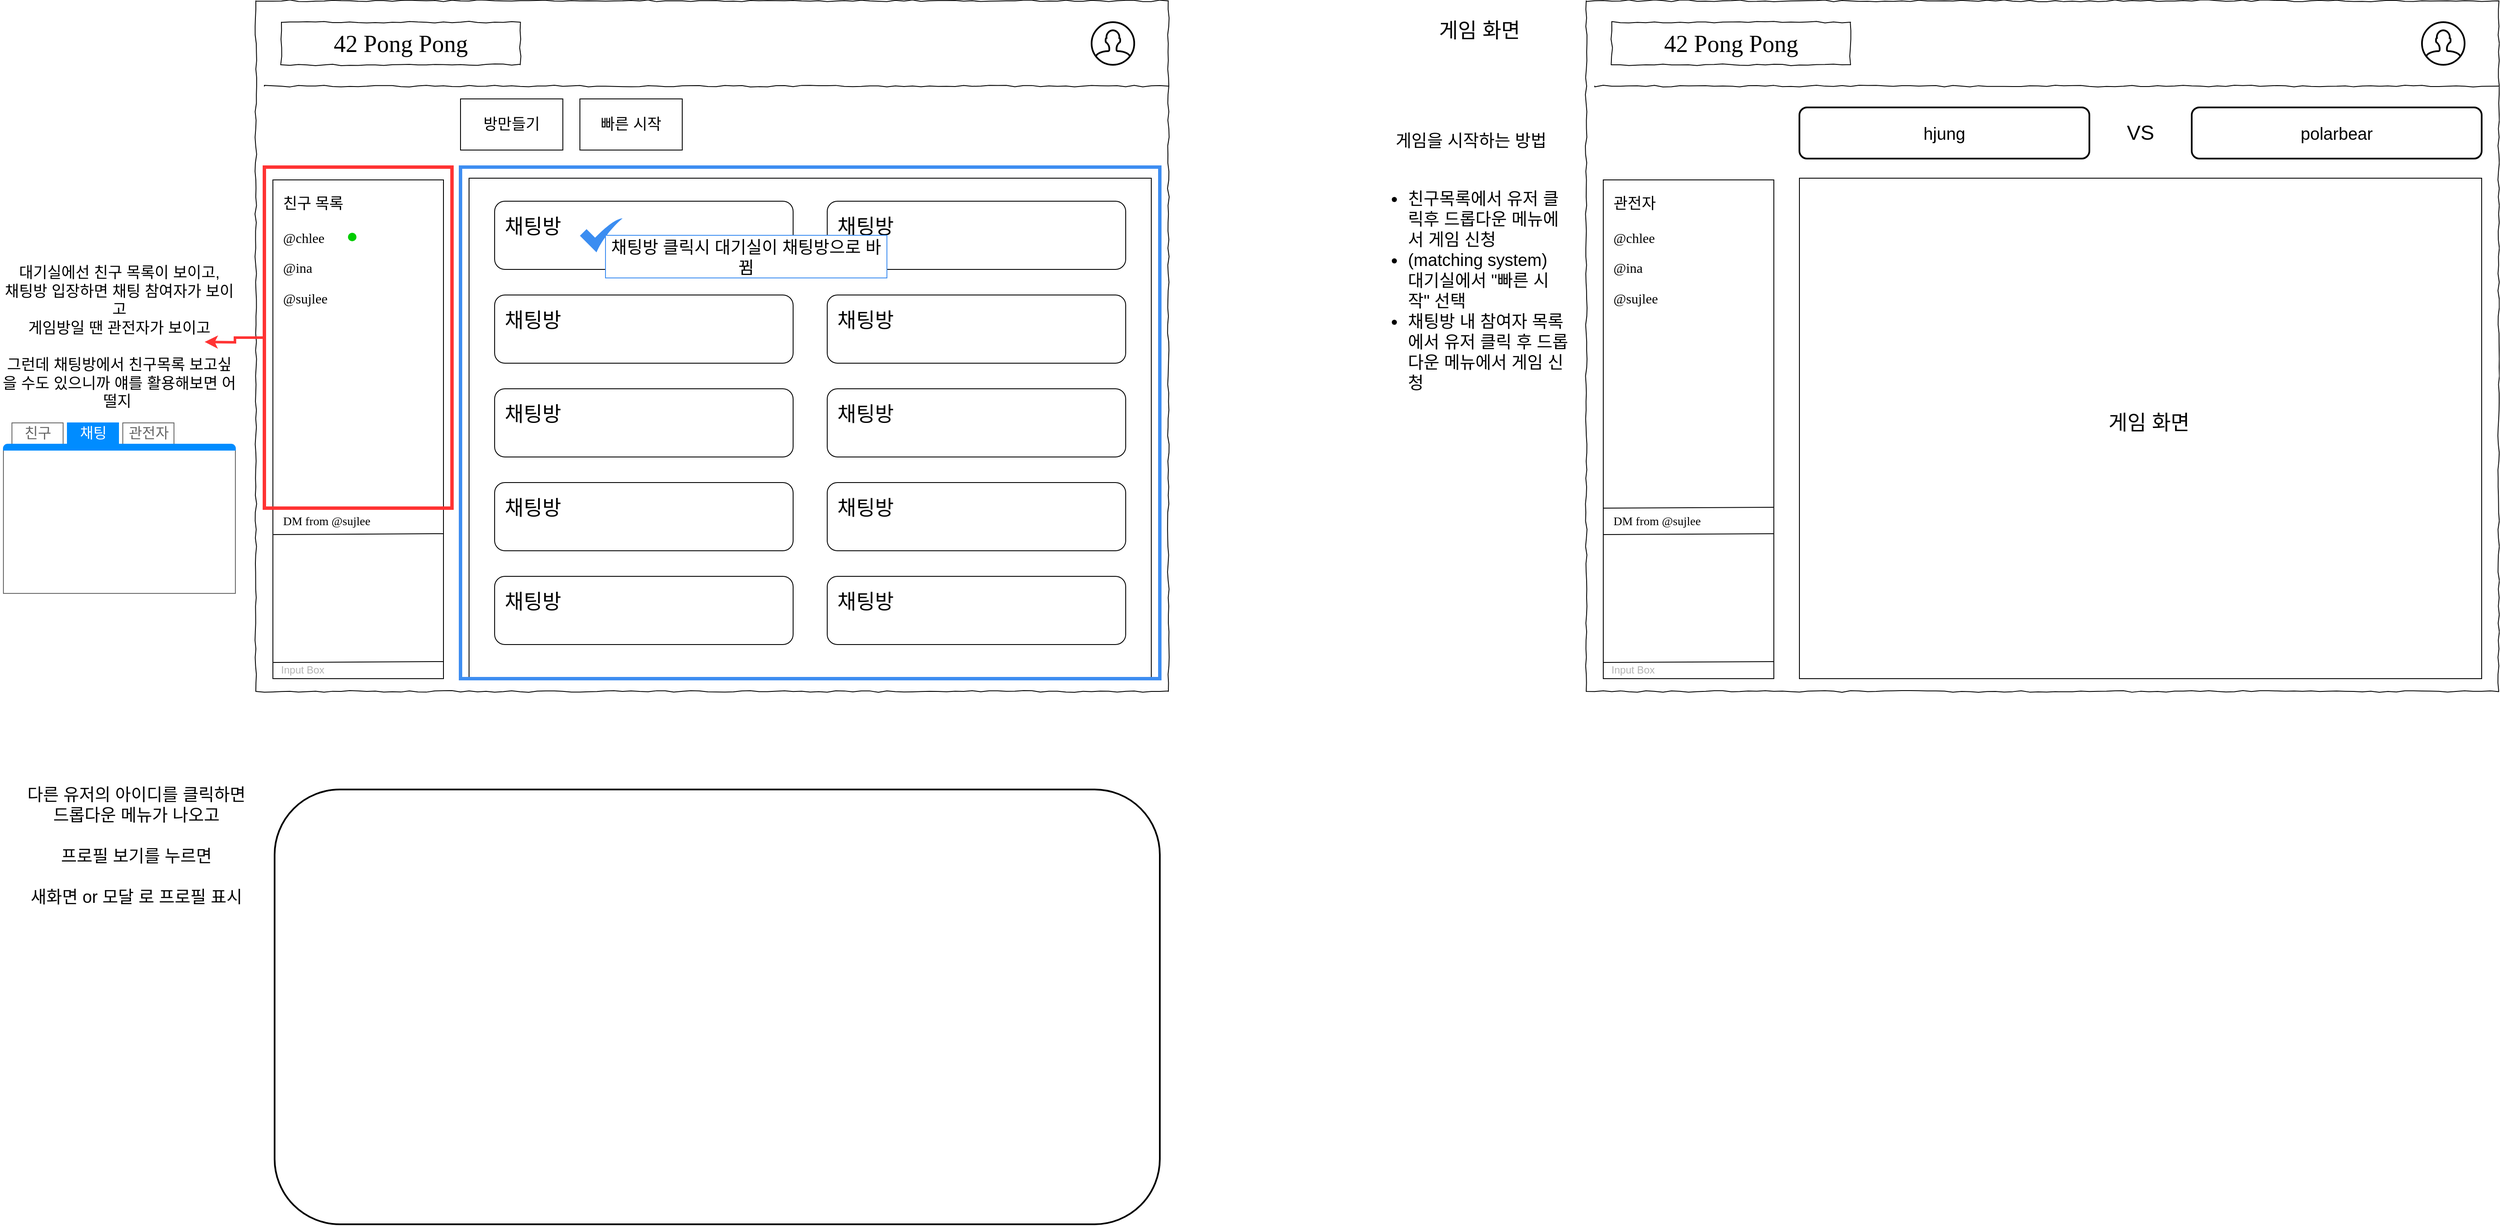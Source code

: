 <mxfile version="14.9.0" type="github">
  <diagram name="Wireframe" id="03018318-947c-dd8e-b7a3-06fadd420f32">
    <mxGraphModel dx="2037" dy="1006" grid="1" gridSize="10" guides="1" tooltips="1" connect="1" arrows="1" fold="1" page="1" pageScale="1" pageWidth="1600" pageHeight="900" background="none" math="0" shadow="0">
      <root>
        <mxCell id="0" />
        <mxCell id="1" parent="0" />
        <mxCell id="JkvuPfdliitZqli6kdtX-29" value="" style="rounded=0;whiteSpace=wrap;html=1;fillColor=none;" vertex="1" parent="1">
          <mxGeometry x="330" y="255" width="200" height="585" as="geometry" />
        </mxCell>
        <mxCell id="677b7b8949515195-1" value="" style="whiteSpace=wrap;html=1;rounded=0;shadow=0;labelBackgroundColor=none;strokeColor=#000000;strokeWidth=1;fillColor=none;fontFamily=Verdana;fontSize=12;fontColor=#000000;align=center;comic=1;" parent="1" vertex="1">
          <mxGeometry x="310" y="45" width="1070" height="810" as="geometry" />
        </mxCell>
        <mxCell id="677b7b8949515195-2" value="42 Pong Pong" style="whiteSpace=wrap;html=1;rounded=0;shadow=0;labelBackgroundColor=none;strokeWidth=1;fontFamily=Verdana;fontSize=28;align=center;comic=1;" parent="1" vertex="1">
          <mxGeometry x="340" y="70" width="280" height="50" as="geometry" />
        </mxCell>
        <mxCell id="677b7b8949515195-9" value="" style="line;strokeWidth=1;html=1;rounded=0;shadow=0;labelBackgroundColor=none;fillColor=none;fontFamily=Verdana;fontSize=14;fontColor=#000000;align=center;comic=1;" parent="1" vertex="1">
          <mxGeometry x="320" y="140" width="1060" height="10" as="geometry" />
        </mxCell>
        <mxCell id="677b7b8949515195-27" value="&lt;font style=&quot;font-size: 18px&quot;&gt;친구 목록&lt;/font&gt;" style="text;html=1;points=[];align=left;verticalAlign=top;spacingTop=-4;fontSize=14;fontFamily=Verdana" parent="1" vertex="1">
          <mxGeometry x="340" y="270" width="170" height="20" as="geometry" />
        </mxCell>
        <mxCell id="677b7b8949515195-28" value="@chlee" style="text;html=1;points=[];align=left;verticalAlign=top;spacingTop=-4;fontSize=16;fontFamily=Verdana" parent="1" vertex="1">
          <mxGeometry x="340" y="311" width="170" height="20" as="geometry" />
        </mxCell>
        <mxCell id="677b7b8949515195-29" value="@ina" style="text;html=1;points=[];align=left;verticalAlign=top;spacingTop=-4;fontSize=16;fontFamily=Verdana" parent="1" vertex="1">
          <mxGeometry x="340" y="346" width="170" height="20" as="geometry" />
        </mxCell>
        <mxCell id="677b7b8949515195-30" value="@sujlee" style="text;html=1;points=[];align=left;verticalAlign=top;spacingTop=-4;fontSize=16;fontFamily=Verdana" parent="1" vertex="1">
          <mxGeometry x="340" y="382" width="170" height="20" as="geometry" />
        </mxCell>
        <mxCell id="JkvuPfdliitZqli6kdtX-1" value="&lt;font style=&quot;font-size: 18px&quot;&gt;방만들기&lt;/font&gt;" style="rounded=0;whiteSpace=wrap;html=1;" vertex="1" parent="1">
          <mxGeometry x="550" y="160" width="120" height="60" as="geometry" />
        </mxCell>
        <mxCell id="JkvuPfdliitZqli6kdtX-2" value="&lt;span style=&quot;font-size: 18px&quot;&gt;빠른 시작&lt;/span&gt;" style="rounded=0;whiteSpace=wrap;html=1;" vertex="1" parent="1">
          <mxGeometry x="690" y="160" width="120" height="60" as="geometry" />
        </mxCell>
        <mxCell id="JkvuPfdliitZqli6kdtX-15" value="" style="shape=image;html=1;verticalAlign=top;verticalLabelPosition=bottom;labelBackgroundColor=#ffffff;imageAspect=0;image=https://cdn0.iconfinder.com/data/icons/octicons/1024/triangle-down-128.png" vertex="1" parent="1">
          <mxGeometry x="505" y="640" width="20" height="25" as="geometry" />
        </mxCell>
        <mxCell id="JkvuPfdliitZqli6kdtX-19" value="" style="endArrow=none;html=1;" edge="1" parent="1">
          <mxGeometry width="50" height="50" relative="1" as="geometry">
            <mxPoint x="330" y="640" as="sourcePoint" />
            <mxPoint x="530" y="639" as="targetPoint" />
          </mxGeometry>
        </mxCell>
        <mxCell id="JkvuPfdliitZqli6kdtX-20" value="" style="endArrow=none;html=1;" edge="1" parent="1">
          <mxGeometry width="50" height="50" relative="1" as="geometry">
            <mxPoint x="330" y="671" as="sourcePoint" />
            <mxPoint x="530" y="670" as="targetPoint" />
          </mxGeometry>
        </mxCell>
        <mxCell id="JkvuPfdliitZqli6kdtX-21" value="DM from @sujlee" style="text;html=1;points=[];align=left;verticalAlign=top;spacingTop=-4;fontSize=14;fontFamily=Verdana" vertex="1" parent="1">
          <mxGeometry x="340" y="645" width="140" height="20" as="geometry" />
        </mxCell>
        <mxCell id="JkvuPfdliitZqli6kdtX-23" value="" style="endArrow=none;html=1;" edge="1" parent="1">
          <mxGeometry width="50" height="50" relative="1" as="geometry">
            <mxPoint x="330" y="821" as="sourcePoint" />
            <mxPoint x="530" y="820" as="targetPoint" />
          </mxGeometry>
        </mxCell>
        <mxCell id="JkvuPfdliitZqli6kdtX-30" value="Input Box" style="text;html=1;strokeColor=none;fillColor=none;align=center;verticalAlign=middle;whiteSpace=wrap;rounded=0;fontColor=#B3B3B3;" vertex="1" parent="1">
          <mxGeometry x="330" y="820" width="70" height="20" as="geometry" />
        </mxCell>
        <mxCell id="JkvuPfdliitZqli6kdtX-32" value="" style="rounded=0;whiteSpace=wrap;html=1;fontColor=#B3B3B3;fillColor=none;" vertex="1" parent="1">
          <mxGeometry x="560" y="253" width="800" height="587" as="geometry" />
        </mxCell>
        <mxCell id="JkvuPfdliitZqli6kdtX-35" value="" style="rounded=1;whiteSpace=wrap;html=1;fontColor=#B3B3B3;fillColor=none;" vertex="1" parent="1">
          <mxGeometry x="590" y="280" width="350" height="80" as="geometry" />
        </mxCell>
        <mxCell id="JkvuPfdliitZqli6kdtX-42" value="&lt;font style=&quot;font-size: 24px&quot; color=&quot;#000000&quot;&gt;채팅방&lt;/font&gt;" style="text;html=1;strokeColor=none;fillColor=none;align=center;verticalAlign=middle;whiteSpace=wrap;rounded=0;fontColor=#B3B3B3;fontSize=18;" vertex="1" parent="1">
          <mxGeometry x="600" y="300" width="70" height="20" as="geometry" />
        </mxCell>
        <mxCell id="JkvuPfdliitZqli6kdtX-50" value="" style="html=1;verticalLabelPosition=bottom;align=center;labelBackgroundColor=#ffffff;verticalAlign=top;strokeWidth=2;shadow=0;dashed=0;shape=mxgraph.ios7.icons.user;fontColor=#B3B3B3;fillColor=none;" vertex="1" parent="1">
          <mxGeometry x="1290" y="70" width="50" height="50" as="geometry" />
        </mxCell>
        <mxCell id="JkvuPfdliitZqli6kdtX-51" value="" style="shape=ellipse;strokeColor=none;html=1;fontSize=16;fontColor=#B3B3B3;fillColor=#00CC00;" vertex="1" parent="1">
          <mxGeometry x="418" y="317" width="10" height="10" as="geometry" />
        </mxCell>
        <mxCell id="JkvuPfdliitZqli6kdtX-52" value="" style="shape=image;html=1;verticalAlign=top;verticalLabelPosition=bottom;labelBackgroundColor=#ffffff;imageAspect=0;aspect=fixed;image=https://cdn1.iconfinder.com/data/icons/hawcons/32/698351-icon-47-file-dot-128.png;fontSize=16;fontColor=#B3B3B3;strokeColor=#000000;fillColor=#00CC00;" vertex="1" parent="1">
          <mxGeometry x="408" y="338" width="44" height="44" as="geometry" />
        </mxCell>
        <mxCell id="JkvuPfdliitZqli6kdtX-55" value="" style="rounded=1;whiteSpace=wrap;html=1;fontColor=#B3B3B3;fillColor=none;" vertex="1" parent="1">
          <mxGeometry x="980" y="280" width="350" height="80" as="geometry" />
        </mxCell>
        <mxCell id="JkvuPfdliitZqli6kdtX-56" value="&lt;font style=&quot;font-size: 24px&quot; color=&quot;#000000&quot;&gt;채팅방&lt;/font&gt;" style="text;html=1;strokeColor=none;fillColor=none;align=center;verticalAlign=middle;whiteSpace=wrap;rounded=0;fontColor=#B3B3B3;fontSize=18;" vertex="1" parent="1">
          <mxGeometry x="990" y="300" width="70" height="20" as="geometry" />
        </mxCell>
        <mxCell id="JkvuPfdliitZqli6kdtX-61" value="" style="rounded=1;whiteSpace=wrap;html=1;fontColor=#B3B3B3;fillColor=none;" vertex="1" parent="1">
          <mxGeometry x="590" y="390" width="350" height="80" as="geometry" />
        </mxCell>
        <mxCell id="JkvuPfdliitZqli6kdtX-62" value="&lt;font style=&quot;font-size: 24px&quot; color=&quot;#000000&quot;&gt;채팅방&lt;/font&gt;" style="text;html=1;strokeColor=none;fillColor=none;align=center;verticalAlign=middle;whiteSpace=wrap;rounded=0;fontColor=#B3B3B3;fontSize=18;" vertex="1" parent="1">
          <mxGeometry x="600" y="410" width="70" height="20" as="geometry" />
        </mxCell>
        <mxCell id="JkvuPfdliitZqli6kdtX-63" value="" style="rounded=1;whiteSpace=wrap;html=1;fontColor=#B3B3B3;fillColor=none;" vertex="1" parent="1">
          <mxGeometry x="980" y="390" width="350" height="80" as="geometry" />
        </mxCell>
        <mxCell id="JkvuPfdliitZqli6kdtX-64" value="&lt;font style=&quot;font-size: 24px&quot; color=&quot;#000000&quot;&gt;채팅방&lt;/font&gt;" style="text;html=1;strokeColor=none;fillColor=none;align=center;verticalAlign=middle;whiteSpace=wrap;rounded=0;fontColor=#B3B3B3;fontSize=18;" vertex="1" parent="1">
          <mxGeometry x="990" y="410" width="70" height="20" as="geometry" />
        </mxCell>
        <mxCell id="JkvuPfdliitZqli6kdtX-69" value="" style="rounded=1;whiteSpace=wrap;html=1;fontColor=#B3B3B3;fillColor=none;" vertex="1" parent="1">
          <mxGeometry x="590" y="500" width="350" height="80" as="geometry" />
        </mxCell>
        <mxCell id="JkvuPfdliitZqli6kdtX-70" value="&lt;font style=&quot;font-size: 24px&quot; color=&quot;#000000&quot;&gt;채팅방&lt;/font&gt;" style="text;html=1;strokeColor=none;fillColor=none;align=center;verticalAlign=middle;whiteSpace=wrap;rounded=0;fontColor=#B3B3B3;fontSize=18;" vertex="1" parent="1">
          <mxGeometry x="600" y="520" width="70" height="20" as="geometry" />
        </mxCell>
        <mxCell id="JkvuPfdliitZqli6kdtX-71" value="" style="rounded=1;whiteSpace=wrap;html=1;fontColor=#B3B3B3;fillColor=none;" vertex="1" parent="1">
          <mxGeometry x="980" y="500" width="350" height="80" as="geometry" />
        </mxCell>
        <mxCell id="JkvuPfdliitZqli6kdtX-72" value="&lt;font style=&quot;font-size: 24px&quot; color=&quot;#000000&quot;&gt;채팅방&lt;/font&gt;" style="text;html=1;strokeColor=none;fillColor=none;align=center;verticalAlign=middle;whiteSpace=wrap;rounded=0;fontColor=#B3B3B3;fontSize=18;" vertex="1" parent="1">
          <mxGeometry x="990" y="520" width="70" height="20" as="geometry" />
        </mxCell>
        <mxCell id="JkvuPfdliitZqli6kdtX-73" value="" style="rounded=1;whiteSpace=wrap;html=1;fontColor=#B3B3B3;fillColor=none;" vertex="1" parent="1">
          <mxGeometry x="590" y="610" width="350" height="80" as="geometry" />
        </mxCell>
        <mxCell id="JkvuPfdliitZqli6kdtX-74" value="&lt;font style=&quot;font-size: 24px&quot; color=&quot;#000000&quot;&gt;채팅방&lt;/font&gt;" style="text;html=1;strokeColor=none;fillColor=none;align=center;verticalAlign=middle;whiteSpace=wrap;rounded=0;fontColor=#B3B3B3;fontSize=18;" vertex="1" parent="1">
          <mxGeometry x="600" y="630" width="70" height="20" as="geometry" />
        </mxCell>
        <mxCell id="JkvuPfdliitZqli6kdtX-75" value="" style="rounded=1;whiteSpace=wrap;html=1;fontColor=#B3B3B3;fillColor=none;" vertex="1" parent="1">
          <mxGeometry x="980" y="610" width="350" height="80" as="geometry" />
        </mxCell>
        <mxCell id="JkvuPfdliitZqli6kdtX-76" value="&lt;font style=&quot;font-size: 24px&quot; color=&quot;#000000&quot;&gt;채팅방&lt;/font&gt;" style="text;html=1;strokeColor=none;fillColor=none;align=center;verticalAlign=middle;whiteSpace=wrap;rounded=0;fontColor=#B3B3B3;fontSize=18;" vertex="1" parent="1">
          <mxGeometry x="990" y="630" width="70" height="20" as="geometry" />
        </mxCell>
        <mxCell id="JkvuPfdliitZqli6kdtX-77" value="" style="rounded=1;whiteSpace=wrap;html=1;fontColor=#B3B3B3;fillColor=none;" vertex="1" parent="1">
          <mxGeometry x="590" y="720" width="350" height="80" as="geometry" />
        </mxCell>
        <mxCell id="JkvuPfdliitZqli6kdtX-78" value="&lt;font style=&quot;font-size: 24px&quot; color=&quot;#000000&quot;&gt;채팅방&lt;/font&gt;" style="text;html=1;strokeColor=none;fillColor=none;align=center;verticalAlign=middle;whiteSpace=wrap;rounded=0;fontColor=#B3B3B3;fontSize=18;" vertex="1" parent="1">
          <mxGeometry x="600" y="740" width="70" height="20" as="geometry" />
        </mxCell>
        <mxCell id="JkvuPfdliitZqli6kdtX-79" value="" style="rounded=1;whiteSpace=wrap;html=1;fontColor=#B3B3B3;fillColor=none;" vertex="1" parent="1">
          <mxGeometry x="980" y="720" width="350" height="80" as="geometry" />
        </mxCell>
        <mxCell id="JkvuPfdliitZqli6kdtX-80" value="&lt;font style=&quot;font-size: 24px&quot; color=&quot;#000000&quot;&gt;채팅방&lt;/font&gt;" style="text;html=1;strokeColor=none;fillColor=none;align=center;verticalAlign=middle;whiteSpace=wrap;rounded=0;fontColor=#B3B3B3;fontSize=18;" vertex="1" parent="1">
          <mxGeometry x="990" y="740" width="70" height="20" as="geometry" />
        </mxCell>
        <mxCell id="JkvuPfdliitZqli6kdtX-83" style="edgeStyle=orthogonalEdgeStyle;rounded=0;orthogonalLoop=1;jettySize=auto;html=1;fontSize=18;fontColor=#B3B3B3;strokeColor=#FF3333;strokeWidth=3;" edge="1" parent="1" source="JkvuPfdliitZqli6kdtX-82">
          <mxGeometry relative="1" as="geometry">
            <mxPoint x="250" y="445" as="targetPoint" />
          </mxGeometry>
        </mxCell>
        <mxCell id="JkvuPfdliitZqli6kdtX-82" value="" style="rounded=0;whiteSpace=wrap;html=1;fontSize=18;fontColor=#B3B3B3;fillColor=none;strokeWidth=4;strokeColor=#FF3333;" vertex="1" parent="1">
          <mxGeometry x="320" y="240" width="220" height="400" as="geometry" />
        </mxCell>
        <mxCell id="JkvuPfdliitZqli6kdtX-84" value="대기실에선 친구 목록이 보이고,&lt;br&gt;채팅방 입장하면 채팅 참여자가 보이고&lt;br&gt;게임방일 땐 관전자가 보이고&lt;br&gt;&lt;br&gt;그런데 채팅방에서 친구목록 보고싶을 수도 있으니까 얘를 활용해보면 어떨지&amp;nbsp;" style="text;html=1;strokeColor=none;fillColor=none;align=center;verticalAlign=middle;whiteSpace=wrap;rounded=0;fontSize=18;" vertex="1" parent="1">
          <mxGeometry x="10" y="310" width="280" height="260" as="geometry" />
        </mxCell>
        <mxCell id="JkvuPfdliitZqli6kdtX-85" value="" style="strokeWidth=1;shadow=0;dashed=0;align=center;html=1;shape=mxgraph.mockup.containers.marginRect2;rectMarginTop=32;strokeColor=#666666;gradientColor=none;fontSize=18;fontColor=#000000;" vertex="1" parent="1">
          <mxGeometry x="14" y="540" width="272" height="200" as="geometry" />
        </mxCell>
        <mxCell id="JkvuPfdliitZqli6kdtX-86" value="친구" style="strokeColor=inherit;fillColor=inherit;gradientColor=inherit;strokeWidth=1;shadow=0;dashed=0;align=center;html=1;shape=mxgraph.mockup.containers.rrect;rSize=0;fontSize=17;fontColor=#666666;gradientColor=none;" vertex="1" parent="JkvuPfdliitZqli6kdtX-85">
          <mxGeometry width="60" height="25" relative="1" as="geometry">
            <mxPoint x="10" as="offset" />
          </mxGeometry>
        </mxCell>
        <mxCell id="JkvuPfdliitZqli6kdtX-87" value="채팅" style="strokeWidth=1;shadow=0;dashed=0;align=center;html=1;shape=mxgraph.mockup.containers.rrect;rSize=0;fontSize=17;fontColor=#ffffff;strokeColor=#008cff;fillColor=#008cff;" vertex="1" parent="JkvuPfdliitZqli6kdtX-85">
          <mxGeometry width="60" height="25" relative="1" as="geometry">
            <mxPoint x="75" as="offset" />
          </mxGeometry>
        </mxCell>
        <mxCell id="JkvuPfdliitZqli6kdtX-88" value="관전자" style="strokeColor=inherit;fillColor=inherit;gradientColor=inherit;strokeWidth=1;shadow=0;dashed=0;align=center;html=1;shape=mxgraph.mockup.containers.rrect;rSize=0;fontSize=17;fontColor=#666666;gradientColor=none;" vertex="1" parent="JkvuPfdliitZqli6kdtX-85">
          <mxGeometry width="60" height="25" relative="1" as="geometry">
            <mxPoint x="140" as="offset" />
          </mxGeometry>
        </mxCell>
        <mxCell id="JkvuPfdliitZqli6kdtX-89" value="" style="strokeWidth=1;shadow=0;dashed=0;align=center;html=1;shape=mxgraph.mockup.containers.topButton;rSize=5;strokeColor=#008cff;fillColor=#008cff;gradientColor=none;resizeWidth=1;movable=0;deletable=1;" vertex="1" parent="JkvuPfdliitZqli6kdtX-85">
          <mxGeometry width="272" height="7" relative="1" as="geometry">
            <mxPoint y="25" as="offset" />
          </mxGeometry>
        </mxCell>
        <mxCell id="JkvuPfdliitZqli6kdtX-92" value="" style="html=1;aspect=fixed;strokeColor=none;shadow=0;align=center;verticalAlign=top;fillColor=#3B8DF1;shape=mxgraph.gcp2.check;fontSize=18;fontColor=#000000;" vertex="1" parent="1">
          <mxGeometry x="690" y="300" width="50" height="40" as="geometry" />
        </mxCell>
        <mxCell id="JkvuPfdliitZqli6kdtX-93" value="채팅방 클릭시 대기실이 채팅방으로 바뀜" style="text;html=1;align=center;verticalAlign=middle;whiteSpace=wrap;rounded=0;fontSize=20;fillColor=#ffffff;strokeColor=#3D8DF1;" vertex="1" parent="1">
          <mxGeometry x="720" y="320" width="330" height="50" as="geometry" />
        </mxCell>
        <mxCell id="JkvuPfdliitZqli6kdtX-94" value="" style="rounded=0;whiteSpace=wrap;html=1;fontSize=20;fontColor=#000000;strokeColor=#3D8DF1;strokeWidth=4;fillColor=none;" vertex="1" parent="1">
          <mxGeometry x="550" y="240" width="820" height="600" as="geometry" />
        </mxCell>
        <mxCell id="JkvuPfdliitZqli6kdtX-95" value="" style="rounded=1;whiteSpace=wrap;html=1;fontSize=20;fontColor=#000000;strokeWidth=2;fillColor=none;" vertex="1" parent="1">
          <mxGeometry x="332" y="970" width="1038" height="510" as="geometry" />
        </mxCell>
        <mxCell id="JkvuPfdliitZqli6kdtX-97" value="다른 유저의 아이디를 클릭하면 드롭다운 메뉴가 나오고 &lt;br&gt;&lt;br&gt;프로필 보기를 누르면&lt;br&gt;&lt;br&gt;새화면 or 모달 로 프로필 표시" style="text;html=1;strokeColor=none;fillColor=none;align=center;verticalAlign=middle;whiteSpace=wrap;rounded=0;fontSize=20;fontColor=#000000;" vertex="1" parent="1">
          <mxGeometry x="40" y="1010" width="260" height="50" as="geometry" />
        </mxCell>
        <mxCell id="JkvuPfdliitZqli6kdtX-99" value="" style="shape=image;html=1;verticalAlign=top;verticalLabelPosition=bottom;labelBackgroundColor=#ffffff;imageAspect=0;aspect=fixed;image=https://cdn4.iconfinder.com/data/icons/basic-user-interface-elements/700/user-account-profile-human-avatar-face-head--128.png;rounded=1;fontSize=20;fontColor=#000000;strokeColor=#000000;strokeWidth=2;fillColor=none;" vertex="1" parent="1">
          <mxGeometry x="396" y="1050" width="128" height="128" as="geometry" />
        </mxCell>
        <mxCell id="JkvuPfdliitZqli6kdtX-100" value="" style="rounded=0;whiteSpace=wrap;html=1;fillColor=none;" vertex="1" parent="1">
          <mxGeometry x="1890" y="255" width="200" height="585" as="geometry" />
        </mxCell>
        <mxCell id="JkvuPfdliitZqli6kdtX-101" value="" style="whiteSpace=wrap;html=1;rounded=0;shadow=0;labelBackgroundColor=none;strokeColor=#000000;strokeWidth=1;fillColor=none;fontFamily=Verdana;fontSize=12;fontColor=#000000;align=center;comic=1;" vertex="1" parent="1">
          <mxGeometry x="1870" y="45" width="1070" height="810" as="geometry" />
        </mxCell>
        <mxCell id="JkvuPfdliitZqli6kdtX-102" value="42 Pong Pong" style="whiteSpace=wrap;html=1;rounded=0;shadow=0;labelBackgroundColor=none;strokeWidth=1;fontFamily=Verdana;fontSize=28;align=center;comic=1;" vertex="1" parent="1">
          <mxGeometry x="1900" y="70" width="280" height="50" as="geometry" />
        </mxCell>
        <mxCell id="JkvuPfdliitZqli6kdtX-103" value="" style="line;strokeWidth=1;html=1;rounded=0;shadow=0;labelBackgroundColor=none;fillColor=none;fontFamily=Verdana;fontSize=14;fontColor=#000000;align=center;comic=1;" vertex="1" parent="1">
          <mxGeometry x="1880" y="140" width="1060" height="10" as="geometry" />
        </mxCell>
        <mxCell id="JkvuPfdliitZqli6kdtX-104" value="&lt;span style=&quot;font-size: 18px&quot;&gt;관전자&lt;/span&gt;" style="text;html=1;points=[];align=left;verticalAlign=top;spacingTop=-4;fontSize=14;fontFamily=Verdana" vertex="1" parent="1">
          <mxGeometry x="1900" y="270" width="170" height="20" as="geometry" />
        </mxCell>
        <mxCell id="JkvuPfdliitZqli6kdtX-105" value="@chlee" style="text;html=1;points=[];align=left;verticalAlign=top;spacingTop=-4;fontSize=16;fontFamily=Verdana" vertex="1" parent="1">
          <mxGeometry x="1900" y="311" width="170" height="20" as="geometry" />
        </mxCell>
        <mxCell id="JkvuPfdliitZqli6kdtX-106" value="@ina" style="text;html=1;points=[];align=left;verticalAlign=top;spacingTop=-4;fontSize=16;fontFamily=Verdana" vertex="1" parent="1">
          <mxGeometry x="1900" y="346" width="170" height="20" as="geometry" />
        </mxCell>
        <mxCell id="JkvuPfdliitZqli6kdtX-107" value="@sujlee" style="text;html=1;points=[];align=left;verticalAlign=top;spacingTop=-4;fontSize=16;fontFamily=Verdana" vertex="1" parent="1">
          <mxGeometry x="1900" y="382" width="170" height="20" as="geometry" />
        </mxCell>
        <mxCell id="JkvuPfdliitZqli6kdtX-110" value="" style="shape=image;html=1;verticalAlign=top;verticalLabelPosition=bottom;labelBackgroundColor=#ffffff;imageAspect=0;image=https://cdn0.iconfinder.com/data/icons/octicons/1024/triangle-down-128.png" vertex="1" parent="1">
          <mxGeometry x="2065" y="640" width="20" height="25" as="geometry" />
        </mxCell>
        <mxCell id="JkvuPfdliitZqli6kdtX-111" value="" style="endArrow=none;html=1;" edge="1" parent="1">
          <mxGeometry width="50" height="50" relative="1" as="geometry">
            <mxPoint x="1890" y="640.0" as="sourcePoint" />
            <mxPoint x="2090" y="639" as="targetPoint" />
          </mxGeometry>
        </mxCell>
        <mxCell id="JkvuPfdliitZqli6kdtX-112" value="" style="endArrow=none;html=1;" edge="1" parent="1">
          <mxGeometry width="50" height="50" relative="1" as="geometry">
            <mxPoint x="1890" y="671" as="sourcePoint" />
            <mxPoint x="2090" y="670.0" as="targetPoint" />
          </mxGeometry>
        </mxCell>
        <mxCell id="JkvuPfdliitZqli6kdtX-113" value="DM from @sujlee" style="text;html=1;points=[];align=left;verticalAlign=top;spacingTop=-4;fontSize=14;fontFamily=Verdana" vertex="1" parent="1">
          <mxGeometry x="1900" y="645" width="140" height="20" as="geometry" />
        </mxCell>
        <mxCell id="JkvuPfdliitZqli6kdtX-114" value="" style="endArrow=none;html=1;" edge="1" parent="1">
          <mxGeometry width="50" height="50" relative="1" as="geometry">
            <mxPoint x="1890" y="821" as="sourcePoint" />
            <mxPoint x="2090" y="820.0" as="targetPoint" />
          </mxGeometry>
        </mxCell>
        <mxCell id="JkvuPfdliitZqli6kdtX-115" value="Input Box" style="text;html=1;strokeColor=none;fillColor=none;align=center;verticalAlign=middle;whiteSpace=wrap;rounded=0;fontColor=#B3B3B3;" vertex="1" parent="1">
          <mxGeometry x="1890" y="820" width="70" height="20" as="geometry" />
        </mxCell>
        <mxCell id="JkvuPfdliitZqli6kdtX-116" value="" style="rounded=0;whiteSpace=wrap;html=1;fontColor=#B3B3B3;fillColor=none;" vertex="1" parent="1">
          <mxGeometry x="2120" y="253" width="800" height="587" as="geometry" />
        </mxCell>
        <mxCell id="JkvuPfdliitZqli6kdtX-119" value="" style="html=1;verticalLabelPosition=bottom;align=center;labelBackgroundColor=#ffffff;verticalAlign=top;strokeWidth=2;shadow=0;dashed=0;shape=mxgraph.ios7.icons.user;fontColor=#B3B3B3;fillColor=none;" vertex="1" parent="1">
          <mxGeometry x="2850" y="70" width="50" height="50" as="geometry" />
        </mxCell>
        <mxCell id="JkvuPfdliitZqli6kdtX-144" value="hjung" style="rounded=1;whiteSpace=wrap;html=1;fontSize=20;fontColor=#000000;strokeColor=#000000;strokeWidth=2;fillColor=none;" vertex="1" parent="1">
          <mxGeometry x="2120" y="170" width="340" height="60" as="geometry" />
        </mxCell>
        <mxCell id="JkvuPfdliitZqli6kdtX-145" value="polarbear" style="rounded=1;whiteSpace=wrap;html=1;fontSize=20;fontColor=#000000;strokeColor=#000000;strokeWidth=2;fillColor=none;" vertex="1" parent="1">
          <mxGeometry x="2580" y="170" width="340" height="60" as="geometry" />
        </mxCell>
        <mxCell id="JkvuPfdliitZqli6kdtX-146" value="VS" style="text;html=1;strokeColor=none;fillColor=none;align=center;verticalAlign=middle;whiteSpace=wrap;rounded=0;fontSize=24;fontColor=#000000;" vertex="1" parent="1">
          <mxGeometry x="2500" y="190" width="40" height="20" as="geometry" />
        </mxCell>
        <mxCell id="JkvuPfdliitZqli6kdtX-149" value="게임 화면" style="text;html=1;strokeColor=none;fillColor=none;align=center;verticalAlign=middle;whiteSpace=wrap;rounded=0;fontSize=24;fontColor=#000000;" vertex="1" parent="1">
          <mxGeometry x="2320" y="520" width="420" height="40" as="geometry" />
        </mxCell>
        <mxCell id="JkvuPfdliitZqli6kdtX-150" value="게임 화면" style="text;html=1;strokeColor=none;fillColor=none;align=center;verticalAlign=middle;whiteSpace=wrap;rounded=0;fontSize=24;fontColor=#000000;" vertex="1" parent="1">
          <mxGeometry x="1650" y="60" width="190" height="40" as="geometry" />
        </mxCell>
        <mxCell id="JkvuPfdliitZqli6kdtX-151" value="게임을 시작하는 방법&lt;br&gt;&lt;br&gt;&lt;ul&gt;&lt;li style=&quot;text-align: left&quot;&gt;친구목록에서 유저 클릭후 드롭다운 메뉴에서 게임 신청&lt;/li&gt;&lt;li style=&quot;text-align: left&quot;&gt;(matching system)&lt;br&gt;대기실에서 &quot;빠른 시작&quot; 선택&lt;/li&gt;&lt;li style=&quot;text-align: left&quot;&gt;채팅방 내 참여자 목록에서 유저 클릭 후 드롭다운 메뉴에서 게임 신청&lt;/li&gt;&lt;/ul&gt;" style="text;html=1;strokeColor=none;fillColor=none;align=center;verticalAlign=middle;whiteSpace=wrap;rounded=0;fontSize=20;fontColor=#000000;" vertex="1" parent="1">
          <mxGeometry x="1620" y="150" width="230" height="420" as="geometry" />
        </mxCell>
      </root>
    </mxGraphModel>
  </diagram>
</mxfile>
